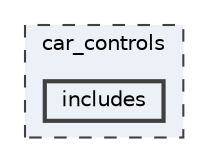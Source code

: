 digraph "car_controls/includes"
{
 // LATEX_PDF_SIZE
  bgcolor="transparent";
  edge [fontname=Helvetica,fontsize=10,labelfontname=Helvetica,labelfontsize=10];
  node [fontname=Helvetica,fontsize=10,shape=box,height=0.2,width=0.4];
  compound=true
  subgraph clusterdir_c764ac26c842542b4c45cb39683c3262 {
    graph [ bgcolor="#ecf0f7", pencolor="grey25", label="car_controls", fontname=Helvetica,fontsize=10 style="filled,dashed", URL="dir_c764ac26c842542b4c45cb39683c3262.html",tooltip=""]
  dir_00eb05ae10cec889c8580341aa3c38dd [label="includes", fillcolor="#ecf0f7", color="grey25", style="filled,bold", URL="dir_00eb05ae10cec889c8580341aa3c38dd.html",tooltip=""];
  }
}

